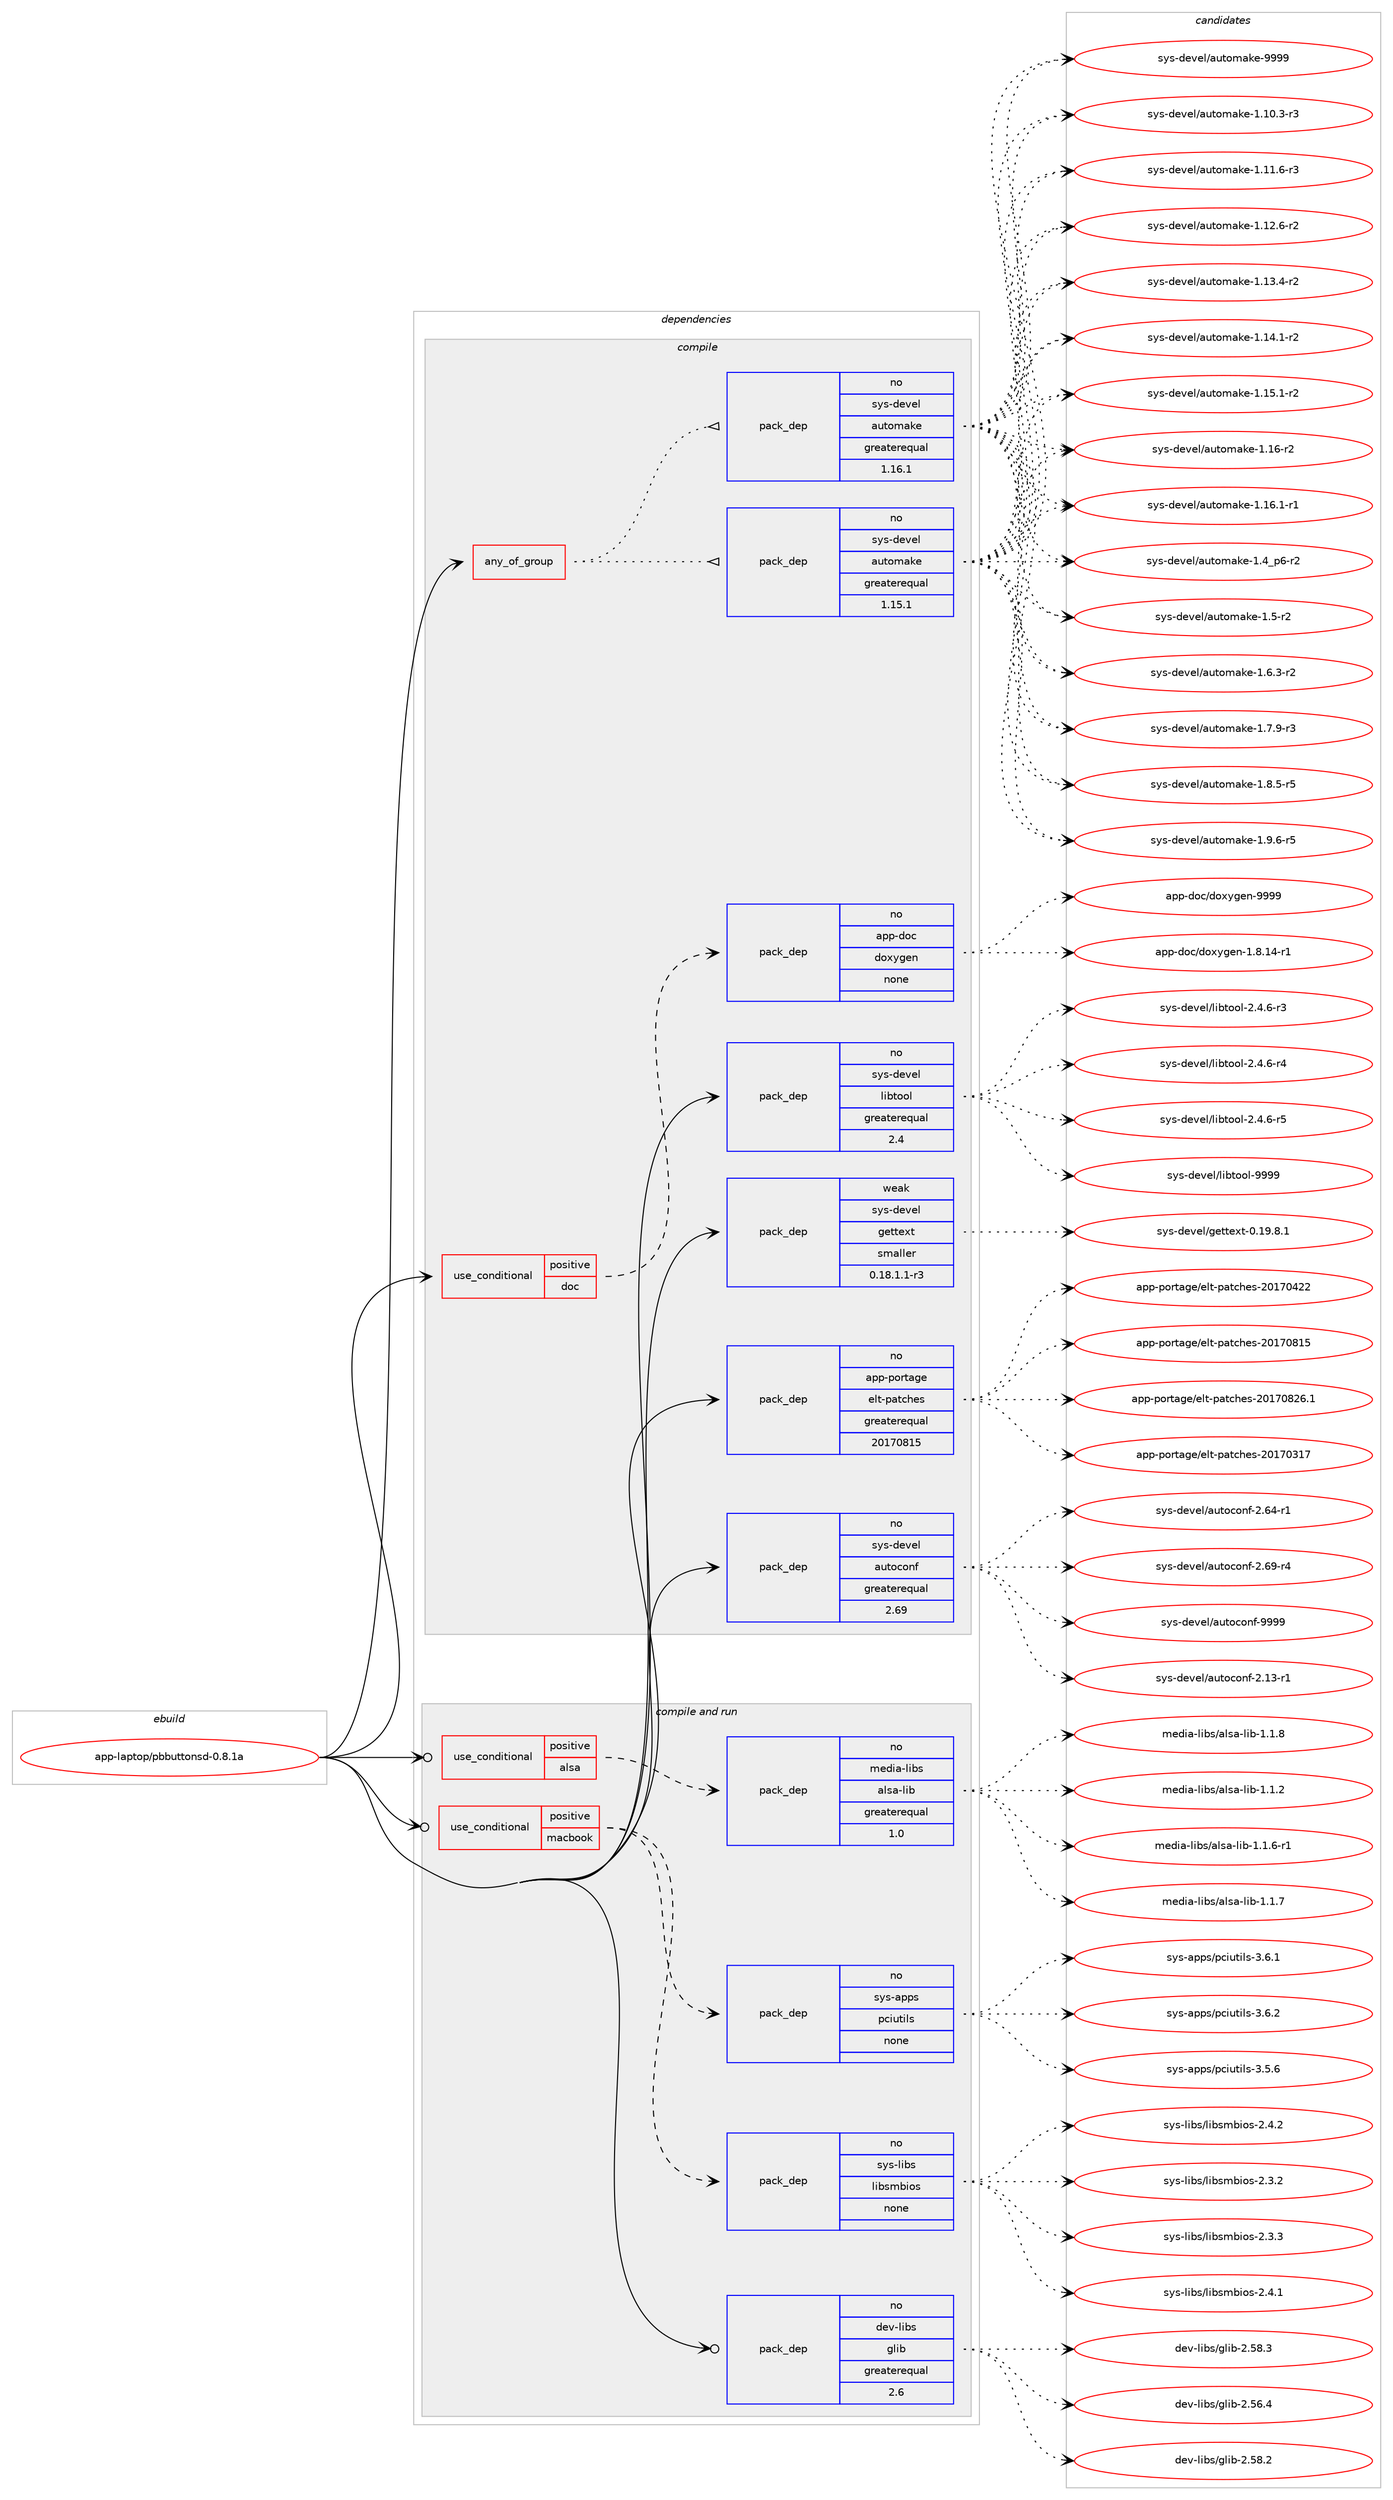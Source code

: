 digraph prolog {

# *************
# Graph options
# *************

newrank=true;
concentrate=true;
compound=true;
graph [rankdir=LR,fontname=Helvetica,fontsize=10,ranksep=1.5];#, ranksep=2.5, nodesep=0.2];
edge  [arrowhead=vee];
node  [fontname=Helvetica,fontsize=10];

# **********
# The ebuild
# **********

subgraph cluster_leftcol {
color=gray;
rank=same;
label=<<i>ebuild</i>>;
id [label="app-laptop/pbbuttonsd-0.8.1a", color=red, width=4, href="../app-laptop/pbbuttonsd-0.8.1a.svg"];
}

# ****************
# The dependencies
# ****************

subgraph cluster_midcol {
color=gray;
label=<<i>dependencies</i>>;
subgraph cluster_compile {
fillcolor="#eeeeee";
style=filled;
label=<<i>compile</i>>;
subgraph any19637 {
dependency1296629 [label=<<TABLE BORDER="0" CELLBORDER="1" CELLSPACING="0" CELLPADDING="4"><TR><TD CELLPADDING="10">any_of_group</TD></TR></TABLE>>, shape=none, color=red];subgraph pack923570 {
dependency1296630 [label=<<TABLE BORDER="0" CELLBORDER="1" CELLSPACING="0" CELLPADDING="4" WIDTH="220"><TR><TD ROWSPAN="6" CELLPADDING="30">pack_dep</TD></TR><TR><TD WIDTH="110">no</TD></TR><TR><TD>sys-devel</TD></TR><TR><TD>automake</TD></TR><TR><TD>greaterequal</TD></TR><TR><TD>1.16.1</TD></TR></TABLE>>, shape=none, color=blue];
}
dependency1296629:e -> dependency1296630:w [weight=20,style="dotted",arrowhead="oinv"];
subgraph pack923571 {
dependency1296631 [label=<<TABLE BORDER="0" CELLBORDER="1" CELLSPACING="0" CELLPADDING="4" WIDTH="220"><TR><TD ROWSPAN="6" CELLPADDING="30">pack_dep</TD></TR><TR><TD WIDTH="110">no</TD></TR><TR><TD>sys-devel</TD></TR><TR><TD>automake</TD></TR><TR><TD>greaterequal</TD></TR><TR><TD>1.15.1</TD></TR></TABLE>>, shape=none, color=blue];
}
dependency1296629:e -> dependency1296631:w [weight=20,style="dotted",arrowhead="oinv"];
}
id:e -> dependency1296629:w [weight=20,style="solid",arrowhead="vee"];
subgraph cond352880 {
dependency1296632 [label=<<TABLE BORDER="0" CELLBORDER="1" CELLSPACING="0" CELLPADDING="4"><TR><TD ROWSPAN="3" CELLPADDING="10">use_conditional</TD></TR><TR><TD>positive</TD></TR><TR><TD>doc</TD></TR></TABLE>>, shape=none, color=red];
subgraph pack923572 {
dependency1296633 [label=<<TABLE BORDER="0" CELLBORDER="1" CELLSPACING="0" CELLPADDING="4" WIDTH="220"><TR><TD ROWSPAN="6" CELLPADDING="30">pack_dep</TD></TR><TR><TD WIDTH="110">no</TD></TR><TR><TD>app-doc</TD></TR><TR><TD>doxygen</TD></TR><TR><TD>none</TD></TR><TR><TD></TD></TR></TABLE>>, shape=none, color=blue];
}
dependency1296632:e -> dependency1296633:w [weight=20,style="dashed",arrowhead="vee"];
}
id:e -> dependency1296632:w [weight=20,style="solid",arrowhead="vee"];
subgraph pack923573 {
dependency1296634 [label=<<TABLE BORDER="0" CELLBORDER="1" CELLSPACING="0" CELLPADDING="4" WIDTH="220"><TR><TD ROWSPAN="6" CELLPADDING="30">pack_dep</TD></TR><TR><TD WIDTH="110">no</TD></TR><TR><TD>app-portage</TD></TR><TR><TD>elt-patches</TD></TR><TR><TD>greaterequal</TD></TR><TR><TD>20170815</TD></TR></TABLE>>, shape=none, color=blue];
}
id:e -> dependency1296634:w [weight=20,style="solid",arrowhead="vee"];
subgraph pack923574 {
dependency1296635 [label=<<TABLE BORDER="0" CELLBORDER="1" CELLSPACING="0" CELLPADDING="4" WIDTH="220"><TR><TD ROWSPAN="6" CELLPADDING="30">pack_dep</TD></TR><TR><TD WIDTH="110">no</TD></TR><TR><TD>sys-devel</TD></TR><TR><TD>autoconf</TD></TR><TR><TD>greaterequal</TD></TR><TR><TD>2.69</TD></TR></TABLE>>, shape=none, color=blue];
}
id:e -> dependency1296635:w [weight=20,style="solid",arrowhead="vee"];
subgraph pack923575 {
dependency1296636 [label=<<TABLE BORDER="0" CELLBORDER="1" CELLSPACING="0" CELLPADDING="4" WIDTH="220"><TR><TD ROWSPAN="6" CELLPADDING="30">pack_dep</TD></TR><TR><TD WIDTH="110">no</TD></TR><TR><TD>sys-devel</TD></TR><TR><TD>libtool</TD></TR><TR><TD>greaterequal</TD></TR><TR><TD>2.4</TD></TR></TABLE>>, shape=none, color=blue];
}
id:e -> dependency1296636:w [weight=20,style="solid",arrowhead="vee"];
subgraph pack923576 {
dependency1296637 [label=<<TABLE BORDER="0" CELLBORDER="1" CELLSPACING="0" CELLPADDING="4" WIDTH="220"><TR><TD ROWSPAN="6" CELLPADDING="30">pack_dep</TD></TR><TR><TD WIDTH="110">weak</TD></TR><TR><TD>sys-devel</TD></TR><TR><TD>gettext</TD></TR><TR><TD>smaller</TD></TR><TR><TD>0.18.1.1-r3</TD></TR></TABLE>>, shape=none, color=blue];
}
id:e -> dependency1296637:w [weight=20,style="solid",arrowhead="vee"];
}
subgraph cluster_compileandrun {
fillcolor="#eeeeee";
style=filled;
label=<<i>compile and run</i>>;
subgraph cond352881 {
dependency1296638 [label=<<TABLE BORDER="0" CELLBORDER="1" CELLSPACING="0" CELLPADDING="4"><TR><TD ROWSPAN="3" CELLPADDING="10">use_conditional</TD></TR><TR><TD>positive</TD></TR><TR><TD>alsa</TD></TR></TABLE>>, shape=none, color=red];
subgraph pack923577 {
dependency1296639 [label=<<TABLE BORDER="0" CELLBORDER="1" CELLSPACING="0" CELLPADDING="4" WIDTH="220"><TR><TD ROWSPAN="6" CELLPADDING="30">pack_dep</TD></TR><TR><TD WIDTH="110">no</TD></TR><TR><TD>media-libs</TD></TR><TR><TD>alsa-lib</TD></TR><TR><TD>greaterequal</TD></TR><TR><TD>1.0</TD></TR></TABLE>>, shape=none, color=blue];
}
dependency1296638:e -> dependency1296639:w [weight=20,style="dashed",arrowhead="vee"];
}
id:e -> dependency1296638:w [weight=20,style="solid",arrowhead="odotvee"];
subgraph cond352882 {
dependency1296640 [label=<<TABLE BORDER="0" CELLBORDER="1" CELLSPACING="0" CELLPADDING="4"><TR><TD ROWSPAN="3" CELLPADDING="10">use_conditional</TD></TR><TR><TD>positive</TD></TR><TR><TD>macbook</TD></TR></TABLE>>, shape=none, color=red];
subgraph pack923578 {
dependency1296641 [label=<<TABLE BORDER="0" CELLBORDER="1" CELLSPACING="0" CELLPADDING="4" WIDTH="220"><TR><TD ROWSPAN="6" CELLPADDING="30">pack_dep</TD></TR><TR><TD WIDTH="110">no</TD></TR><TR><TD>sys-apps</TD></TR><TR><TD>pciutils</TD></TR><TR><TD>none</TD></TR><TR><TD></TD></TR></TABLE>>, shape=none, color=blue];
}
dependency1296640:e -> dependency1296641:w [weight=20,style="dashed",arrowhead="vee"];
subgraph pack923579 {
dependency1296642 [label=<<TABLE BORDER="0" CELLBORDER="1" CELLSPACING="0" CELLPADDING="4" WIDTH="220"><TR><TD ROWSPAN="6" CELLPADDING="30">pack_dep</TD></TR><TR><TD WIDTH="110">no</TD></TR><TR><TD>sys-libs</TD></TR><TR><TD>libsmbios</TD></TR><TR><TD>none</TD></TR><TR><TD></TD></TR></TABLE>>, shape=none, color=blue];
}
dependency1296640:e -> dependency1296642:w [weight=20,style="dashed",arrowhead="vee"];
}
id:e -> dependency1296640:w [weight=20,style="solid",arrowhead="odotvee"];
subgraph pack923580 {
dependency1296643 [label=<<TABLE BORDER="0" CELLBORDER="1" CELLSPACING="0" CELLPADDING="4" WIDTH="220"><TR><TD ROWSPAN="6" CELLPADDING="30">pack_dep</TD></TR><TR><TD WIDTH="110">no</TD></TR><TR><TD>dev-libs</TD></TR><TR><TD>glib</TD></TR><TR><TD>greaterequal</TD></TR><TR><TD>2.6</TD></TR></TABLE>>, shape=none, color=blue];
}
id:e -> dependency1296643:w [weight=20,style="solid",arrowhead="odotvee"];
}
subgraph cluster_run {
fillcolor="#eeeeee";
style=filled;
label=<<i>run</i>>;
}
}

# **************
# The candidates
# **************

subgraph cluster_choices {
rank=same;
color=gray;
label=<<i>candidates</i>>;

subgraph choice923570 {
color=black;
nodesep=1;
choice11512111545100101118101108479711711611110997107101454946494846514511451 [label="sys-devel/automake-1.10.3-r3", color=red, width=4,href="../sys-devel/automake-1.10.3-r3.svg"];
choice11512111545100101118101108479711711611110997107101454946494946544511451 [label="sys-devel/automake-1.11.6-r3", color=red, width=4,href="../sys-devel/automake-1.11.6-r3.svg"];
choice11512111545100101118101108479711711611110997107101454946495046544511450 [label="sys-devel/automake-1.12.6-r2", color=red, width=4,href="../sys-devel/automake-1.12.6-r2.svg"];
choice11512111545100101118101108479711711611110997107101454946495146524511450 [label="sys-devel/automake-1.13.4-r2", color=red, width=4,href="../sys-devel/automake-1.13.4-r2.svg"];
choice11512111545100101118101108479711711611110997107101454946495246494511450 [label="sys-devel/automake-1.14.1-r2", color=red, width=4,href="../sys-devel/automake-1.14.1-r2.svg"];
choice11512111545100101118101108479711711611110997107101454946495346494511450 [label="sys-devel/automake-1.15.1-r2", color=red, width=4,href="../sys-devel/automake-1.15.1-r2.svg"];
choice1151211154510010111810110847971171161111099710710145494649544511450 [label="sys-devel/automake-1.16-r2", color=red, width=4,href="../sys-devel/automake-1.16-r2.svg"];
choice11512111545100101118101108479711711611110997107101454946495446494511449 [label="sys-devel/automake-1.16.1-r1", color=red, width=4,href="../sys-devel/automake-1.16.1-r1.svg"];
choice115121115451001011181011084797117116111109971071014549465295112544511450 [label="sys-devel/automake-1.4_p6-r2", color=red, width=4,href="../sys-devel/automake-1.4_p6-r2.svg"];
choice11512111545100101118101108479711711611110997107101454946534511450 [label="sys-devel/automake-1.5-r2", color=red, width=4,href="../sys-devel/automake-1.5-r2.svg"];
choice115121115451001011181011084797117116111109971071014549465446514511450 [label="sys-devel/automake-1.6.3-r2", color=red, width=4,href="../sys-devel/automake-1.6.3-r2.svg"];
choice115121115451001011181011084797117116111109971071014549465546574511451 [label="sys-devel/automake-1.7.9-r3", color=red, width=4,href="../sys-devel/automake-1.7.9-r3.svg"];
choice115121115451001011181011084797117116111109971071014549465646534511453 [label="sys-devel/automake-1.8.5-r5", color=red, width=4,href="../sys-devel/automake-1.8.5-r5.svg"];
choice115121115451001011181011084797117116111109971071014549465746544511453 [label="sys-devel/automake-1.9.6-r5", color=red, width=4,href="../sys-devel/automake-1.9.6-r5.svg"];
choice115121115451001011181011084797117116111109971071014557575757 [label="sys-devel/automake-9999", color=red, width=4,href="../sys-devel/automake-9999.svg"];
dependency1296630:e -> choice11512111545100101118101108479711711611110997107101454946494846514511451:w [style=dotted,weight="100"];
dependency1296630:e -> choice11512111545100101118101108479711711611110997107101454946494946544511451:w [style=dotted,weight="100"];
dependency1296630:e -> choice11512111545100101118101108479711711611110997107101454946495046544511450:w [style=dotted,weight="100"];
dependency1296630:e -> choice11512111545100101118101108479711711611110997107101454946495146524511450:w [style=dotted,weight="100"];
dependency1296630:e -> choice11512111545100101118101108479711711611110997107101454946495246494511450:w [style=dotted,weight="100"];
dependency1296630:e -> choice11512111545100101118101108479711711611110997107101454946495346494511450:w [style=dotted,weight="100"];
dependency1296630:e -> choice1151211154510010111810110847971171161111099710710145494649544511450:w [style=dotted,weight="100"];
dependency1296630:e -> choice11512111545100101118101108479711711611110997107101454946495446494511449:w [style=dotted,weight="100"];
dependency1296630:e -> choice115121115451001011181011084797117116111109971071014549465295112544511450:w [style=dotted,weight="100"];
dependency1296630:e -> choice11512111545100101118101108479711711611110997107101454946534511450:w [style=dotted,weight="100"];
dependency1296630:e -> choice115121115451001011181011084797117116111109971071014549465446514511450:w [style=dotted,weight="100"];
dependency1296630:e -> choice115121115451001011181011084797117116111109971071014549465546574511451:w [style=dotted,weight="100"];
dependency1296630:e -> choice115121115451001011181011084797117116111109971071014549465646534511453:w [style=dotted,weight="100"];
dependency1296630:e -> choice115121115451001011181011084797117116111109971071014549465746544511453:w [style=dotted,weight="100"];
dependency1296630:e -> choice115121115451001011181011084797117116111109971071014557575757:w [style=dotted,weight="100"];
}
subgraph choice923571 {
color=black;
nodesep=1;
choice11512111545100101118101108479711711611110997107101454946494846514511451 [label="sys-devel/automake-1.10.3-r3", color=red, width=4,href="../sys-devel/automake-1.10.3-r3.svg"];
choice11512111545100101118101108479711711611110997107101454946494946544511451 [label="sys-devel/automake-1.11.6-r3", color=red, width=4,href="../sys-devel/automake-1.11.6-r3.svg"];
choice11512111545100101118101108479711711611110997107101454946495046544511450 [label="sys-devel/automake-1.12.6-r2", color=red, width=4,href="../sys-devel/automake-1.12.6-r2.svg"];
choice11512111545100101118101108479711711611110997107101454946495146524511450 [label="sys-devel/automake-1.13.4-r2", color=red, width=4,href="../sys-devel/automake-1.13.4-r2.svg"];
choice11512111545100101118101108479711711611110997107101454946495246494511450 [label="sys-devel/automake-1.14.1-r2", color=red, width=4,href="../sys-devel/automake-1.14.1-r2.svg"];
choice11512111545100101118101108479711711611110997107101454946495346494511450 [label="sys-devel/automake-1.15.1-r2", color=red, width=4,href="../sys-devel/automake-1.15.1-r2.svg"];
choice1151211154510010111810110847971171161111099710710145494649544511450 [label="sys-devel/automake-1.16-r2", color=red, width=4,href="../sys-devel/automake-1.16-r2.svg"];
choice11512111545100101118101108479711711611110997107101454946495446494511449 [label="sys-devel/automake-1.16.1-r1", color=red, width=4,href="../sys-devel/automake-1.16.1-r1.svg"];
choice115121115451001011181011084797117116111109971071014549465295112544511450 [label="sys-devel/automake-1.4_p6-r2", color=red, width=4,href="../sys-devel/automake-1.4_p6-r2.svg"];
choice11512111545100101118101108479711711611110997107101454946534511450 [label="sys-devel/automake-1.5-r2", color=red, width=4,href="../sys-devel/automake-1.5-r2.svg"];
choice115121115451001011181011084797117116111109971071014549465446514511450 [label="sys-devel/automake-1.6.3-r2", color=red, width=4,href="../sys-devel/automake-1.6.3-r2.svg"];
choice115121115451001011181011084797117116111109971071014549465546574511451 [label="sys-devel/automake-1.7.9-r3", color=red, width=4,href="../sys-devel/automake-1.7.9-r3.svg"];
choice115121115451001011181011084797117116111109971071014549465646534511453 [label="sys-devel/automake-1.8.5-r5", color=red, width=4,href="../sys-devel/automake-1.8.5-r5.svg"];
choice115121115451001011181011084797117116111109971071014549465746544511453 [label="sys-devel/automake-1.9.6-r5", color=red, width=4,href="../sys-devel/automake-1.9.6-r5.svg"];
choice115121115451001011181011084797117116111109971071014557575757 [label="sys-devel/automake-9999", color=red, width=4,href="../sys-devel/automake-9999.svg"];
dependency1296631:e -> choice11512111545100101118101108479711711611110997107101454946494846514511451:w [style=dotted,weight="100"];
dependency1296631:e -> choice11512111545100101118101108479711711611110997107101454946494946544511451:w [style=dotted,weight="100"];
dependency1296631:e -> choice11512111545100101118101108479711711611110997107101454946495046544511450:w [style=dotted,weight="100"];
dependency1296631:e -> choice11512111545100101118101108479711711611110997107101454946495146524511450:w [style=dotted,weight="100"];
dependency1296631:e -> choice11512111545100101118101108479711711611110997107101454946495246494511450:w [style=dotted,weight="100"];
dependency1296631:e -> choice11512111545100101118101108479711711611110997107101454946495346494511450:w [style=dotted,weight="100"];
dependency1296631:e -> choice1151211154510010111810110847971171161111099710710145494649544511450:w [style=dotted,weight="100"];
dependency1296631:e -> choice11512111545100101118101108479711711611110997107101454946495446494511449:w [style=dotted,weight="100"];
dependency1296631:e -> choice115121115451001011181011084797117116111109971071014549465295112544511450:w [style=dotted,weight="100"];
dependency1296631:e -> choice11512111545100101118101108479711711611110997107101454946534511450:w [style=dotted,weight="100"];
dependency1296631:e -> choice115121115451001011181011084797117116111109971071014549465446514511450:w [style=dotted,weight="100"];
dependency1296631:e -> choice115121115451001011181011084797117116111109971071014549465546574511451:w [style=dotted,weight="100"];
dependency1296631:e -> choice115121115451001011181011084797117116111109971071014549465646534511453:w [style=dotted,weight="100"];
dependency1296631:e -> choice115121115451001011181011084797117116111109971071014549465746544511453:w [style=dotted,weight="100"];
dependency1296631:e -> choice115121115451001011181011084797117116111109971071014557575757:w [style=dotted,weight="100"];
}
subgraph choice923572 {
color=black;
nodesep=1;
choice97112112451001119947100111120121103101110454946564649524511449 [label="app-doc/doxygen-1.8.14-r1", color=red, width=4,href="../app-doc/doxygen-1.8.14-r1.svg"];
choice971121124510011199471001111201211031011104557575757 [label="app-doc/doxygen-9999", color=red, width=4,href="../app-doc/doxygen-9999.svg"];
dependency1296633:e -> choice97112112451001119947100111120121103101110454946564649524511449:w [style=dotted,weight="100"];
dependency1296633:e -> choice971121124510011199471001111201211031011104557575757:w [style=dotted,weight="100"];
}
subgraph choice923573 {
color=black;
nodesep=1;
choice97112112451121111141169710310147101108116451129711699104101115455048495548514955 [label="app-portage/elt-patches-20170317", color=red, width=4,href="../app-portage/elt-patches-20170317.svg"];
choice97112112451121111141169710310147101108116451129711699104101115455048495548525050 [label="app-portage/elt-patches-20170422", color=red, width=4,href="../app-portage/elt-patches-20170422.svg"];
choice97112112451121111141169710310147101108116451129711699104101115455048495548564953 [label="app-portage/elt-patches-20170815", color=red, width=4,href="../app-portage/elt-patches-20170815.svg"];
choice971121124511211111411697103101471011081164511297116991041011154550484955485650544649 [label="app-portage/elt-patches-20170826.1", color=red, width=4,href="../app-portage/elt-patches-20170826.1.svg"];
dependency1296634:e -> choice97112112451121111141169710310147101108116451129711699104101115455048495548514955:w [style=dotted,weight="100"];
dependency1296634:e -> choice97112112451121111141169710310147101108116451129711699104101115455048495548525050:w [style=dotted,weight="100"];
dependency1296634:e -> choice97112112451121111141169710310147101108116451129711699104101115455048495548564953:w [style=dotted,weight="100"];
dependency1296634:e -> choice971121124511211111411697103101471011081164511297116991041011154550484955485650544649:w [style=dotted,weight="100"];
}
subgraph choice923574 {
color=black;
nodesep=1;
choice1151211154510010111810110847971171161119911111010245504649514511449 [label="sys-devel/autoconf-2.13-r1", color=red, width=4,href="../sys-devel/autoconf-2.13-r1.svg"];
choice1151211154510010111810110847971171161119911111010245504654524511449 [label="sys-devel/autoconf-2.64-r1", color=red, width=4,href="../sys-devel/autoconf-2.64-r1.svg"];
choice1151211154510010111810110847971171161119911111010245504654574511452 [label="sys-devel/autoconf-2.69-r4", color=red, width=4,href="../sys-devel/autoconf-2.69-r4.svg"];
choice115121115451001011181011084797117116111991111101024557575757 [label="sys-devel/autoconf-9999", color=red, width=4,href="../sys-devel/autoconf-9999.svg"];
dependency1296635:e -> choice1151211154510010111810110847971171161119911111010245504649514511449:w [style=dotted,weight="100"];
dependency1296635:e -> choice1151211154510010111810110847971171161119911111010245504654524511449:w [style=dotted,weight="100"];
dependency1296635:e -> choice1151211154510010111810110847971171161119911111010245504654574511452:w [style=dotted,weight="100"];
dependency1296635:e -> choice115121115451001011181011084797117116111991111101024557575757:w [style=dotted,weight="100"];
}
subgraph choice923575 {
color=black;
nodesep=1;
choice1151211154510010111810110847108105981161111111084550465246544511451 [label="sys-devel/libtool-2.4.6-r3", color=red, width=4,href="../sys-devel/libtool-2.4.6-r3.svg"];
choice1151211154510010111810110847108105981161111111084550465246544511452 [label="sys-devel/libtool-2.4.6-r4", color=red, width=4,href="../sys-devel/libtool-2.4.6-r4.svg"];
choice1151211154510010111810110847108105981161111111084550465246544511453 [label="sys-devel/libtool-2.4.6-r5", color=red, width=4,href="../sys-devel/libtool-2.4.6-r5.svg"];
choice1151211154510010111810110847108105981161111111084557575757 [label="sys-devel/libtool-9999", color=red, width=4,href="../sys-devel/libtool-9999.svg"];
dependency1296636:e -> choice1151211154510010111810110847108105981161111111084550465246544511451:w [style=dotted,weight="100"];
dependency1296636:e -> choice1151211154510010111810110847108105981161111111084550465246544511452:w [style=dotted,weight="100"];
dependency1296636:e -> choice1151211154510010111810110847108105981161111111084550465246544511453:w [style=dotted,weight="100"];
dependency1296636:e -> choice1151211154510010111810110847108105981161111111084557575757:w [style=dotted,weight="100"];
}
subgraph choice923576 {
color=black;
nodesep=1;
choice1151211154510010111810110847103101116116101120116454846495746564649 [label="sys-devel/gettext-0.19.8.1", color=red, width=4,href="../sys-devel/gettext-0.19.8.1.svg"];
dependency1296637:e -> choice1151211154510010111810110847103101116116101120116454846495746564649:w [style=dotted,weight="100"];
}
subgraph choice923577 {
color=black;
nodesep=1;
choice1091011001059745108105981154797108115974510810598454946494650 [label="media-libs/alsa-lib-1.1.2", color=red, width=4,href="../media-libs/alsa-lib-1.1.2.svg"];
choice10910110010597451081059811547971081159745108105984549464946544511449 [label="media-libs/alsa-lib-1.1.6-r1", color=red, width=4,href="../media-libs/alsa-lib-1.1.6-r1.svg"];
choice1091011001059745108105981154797108115974510810598454946494655 [label="media-libs/alsa-lib-1.1.7", color=red, width=4,href="../media-libs/alsa-lib-1.1.7.svg"];
choice1091011001059745108105981154797108115974510810598454946494656 [label="media-libs/alsa-lib-1.1.8", color=red, width=4,href="../media-libs/alsa-lib-1.1.8.svg"];
dependency1296639:e -> choice1091011001059745108105981154797108115974510810598454946494650:w [style=dotted,weight="100"];
dependency1296639:e -> choice10910110010597451081059811547971081159745108105984549464946544511449:w [style=dotted,weight="100"];
dependency1296639:e -> choice1091011001059745108105981154797108115974510810598454946494655:w [style=dotted,weight="100"];
dependency1296639:e -> choice1091011001059745108105981154797108115974510810598454946494656:w [style=dotted,weight="100"];
}
subgraph choice923578 {
color=black;
nodesep=1;
choice11512111545971121121154711299105117116105108115455146534654 [label="sys-apps/pciutils-3.5.6", color=red, width=4,href="../sys-apps/pciutils-3.5.6.svg"];
choice11512111545971121121154711299105117116105108115455146544649 [label="sys-apps/pciutils-3.6.1", color=red, width=4,href="../sys-apps/pciutils-3.6.1.svg"];
choice11512111545971121121154711299105117116105108115455146544650 [label="sys-apps/pciutils-3.6.2", color=red, width=4,href="../sys-apps/pciutils-3.6.2.svg"];
dependency1296641:e -> choice11512111545971121121154711299105117116105108115455146534654:w [style=dotted,weight="100"];
dependency1296641:e -> choice11512111545971121121154711299105117116105108115455146544649:w [style=dotted,weight="100"];
dependency1296641:e -> choice11512111545971121121154711299105117116105108115455146544650:w [style=dotted,weight="100"];
}
subgraph choice923579 {
color=black;
nodesep=1;
choice1151211154510810598115471081059811510998105111115455046514650 [label="sys-libs/libsmbios-2.3.2", color=red, width=4,href="../sys-libs/libsmbios-2.3.2.svg"];
choice1151211154510810598115471081059811510998105111115455046514651 [label="sys-libs/libsmbios-2.3.3", color=red, width=4,href="../sys-libs/libsmbios-2.3.3.svg"];
choice1151211154510810598115471081059811510998105111115455046524649 [label="sys-libs/libsmbios-2.4.1", color=red, width=4,href="../sys-libs/libsmbios-2.4.1.svg"];
choice1151211154510810598115471081059811510998105111115455046524650 [label="sys-libs/libsmbios-2.4.2", color=red, width=4,href="../sys-libs/libsmbios-2.4.2.svg"];
dependency1296642:e -> choice1151211154510810598115471081059811510998105111115455046514650:w [style=dotted,weight="100"];
dependency1296642:e -> choice1151211154510810598115471081059811510998105111115455046514651:w [style=dotted,weight="100"];
dependency1296642:e -> choice1151211154510810598115471081059811510998105111115455046524649:w [style=dotted,weight="100"];
dependency1296642:e -> choice1151211154510810598115471081059811510998105111115455046524650:w [style=dotted,weight="100"];
}
subgraph choice923580 {
color=black;
nodesep=1;
choice1001011184510810598115471031081059845504653544652 [label="dev-libs/glib-2.56.4", color=red, width=4,href="../dev-libs/glib-2.56.4.svg"];
choice1001011184510810598115471031081059845504653564650 [label="dev-libs/glib-2.58.2", color=red, width=4,href="../dev-libs/glib-2.58.2.svg"];
choice1001011184510810598115471031081059845504653564651 [label="dev-libs/glib-2.58.3", color=red, width=4,href="../dev-libs/glib-2.58.3.svg"];
dependency1296643:e -> choice1001011184510810598115471031081059845504653544652:w [style=dotted,weight="100"];
dependency1296643:e -> choice1001011184510810598115471031081059845504653564650:w [style=dotted,weight="100"];
dependency1296643:e -> choice1001011184510810598115471031081059845504653564651:w [style=dotted,weight="100"];
}
}

}

